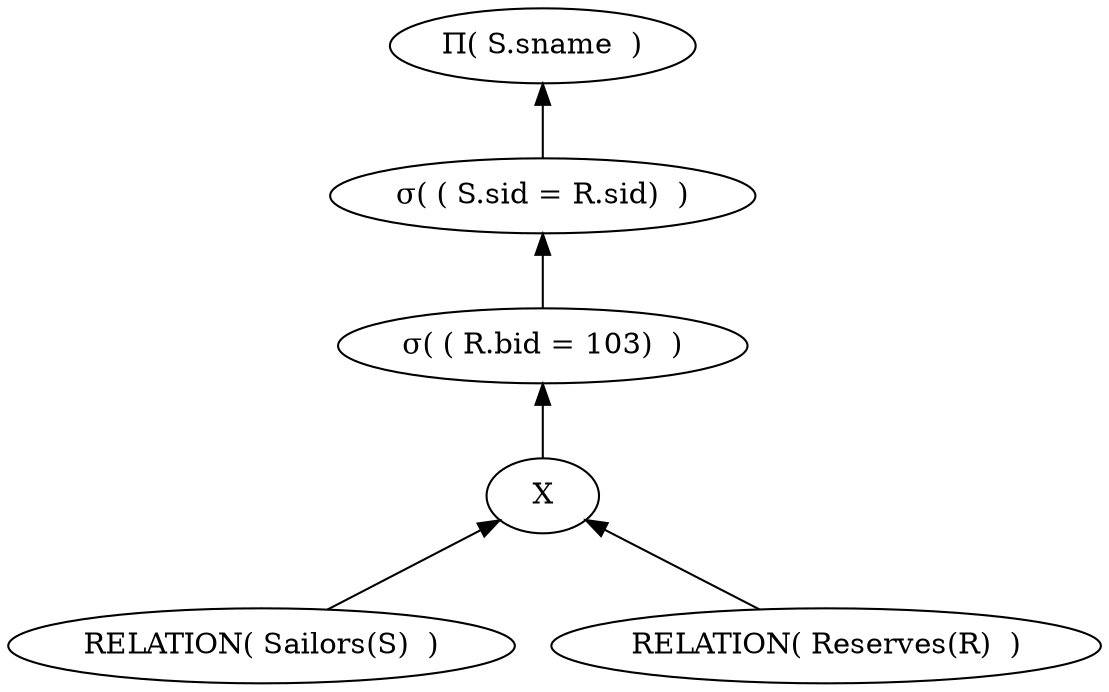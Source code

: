 digraph G {
edge [dir=back]
node1[ label = "&#928;( S.sname  )"]
node2[ label = "&#963;( ( S.sid = R.sid)  )" ]
node1->node2
node3[ label = "&#963;( ( R.bid = 103)  )" ]
node2->node3
node4[ label = "X"]
node3->node4
node5[ label = "RELATION( Sailors(S)  )" ]
node4->node5
node6[ label = "RELATION( Reserves(R)  )" ]
node4->node6
}
